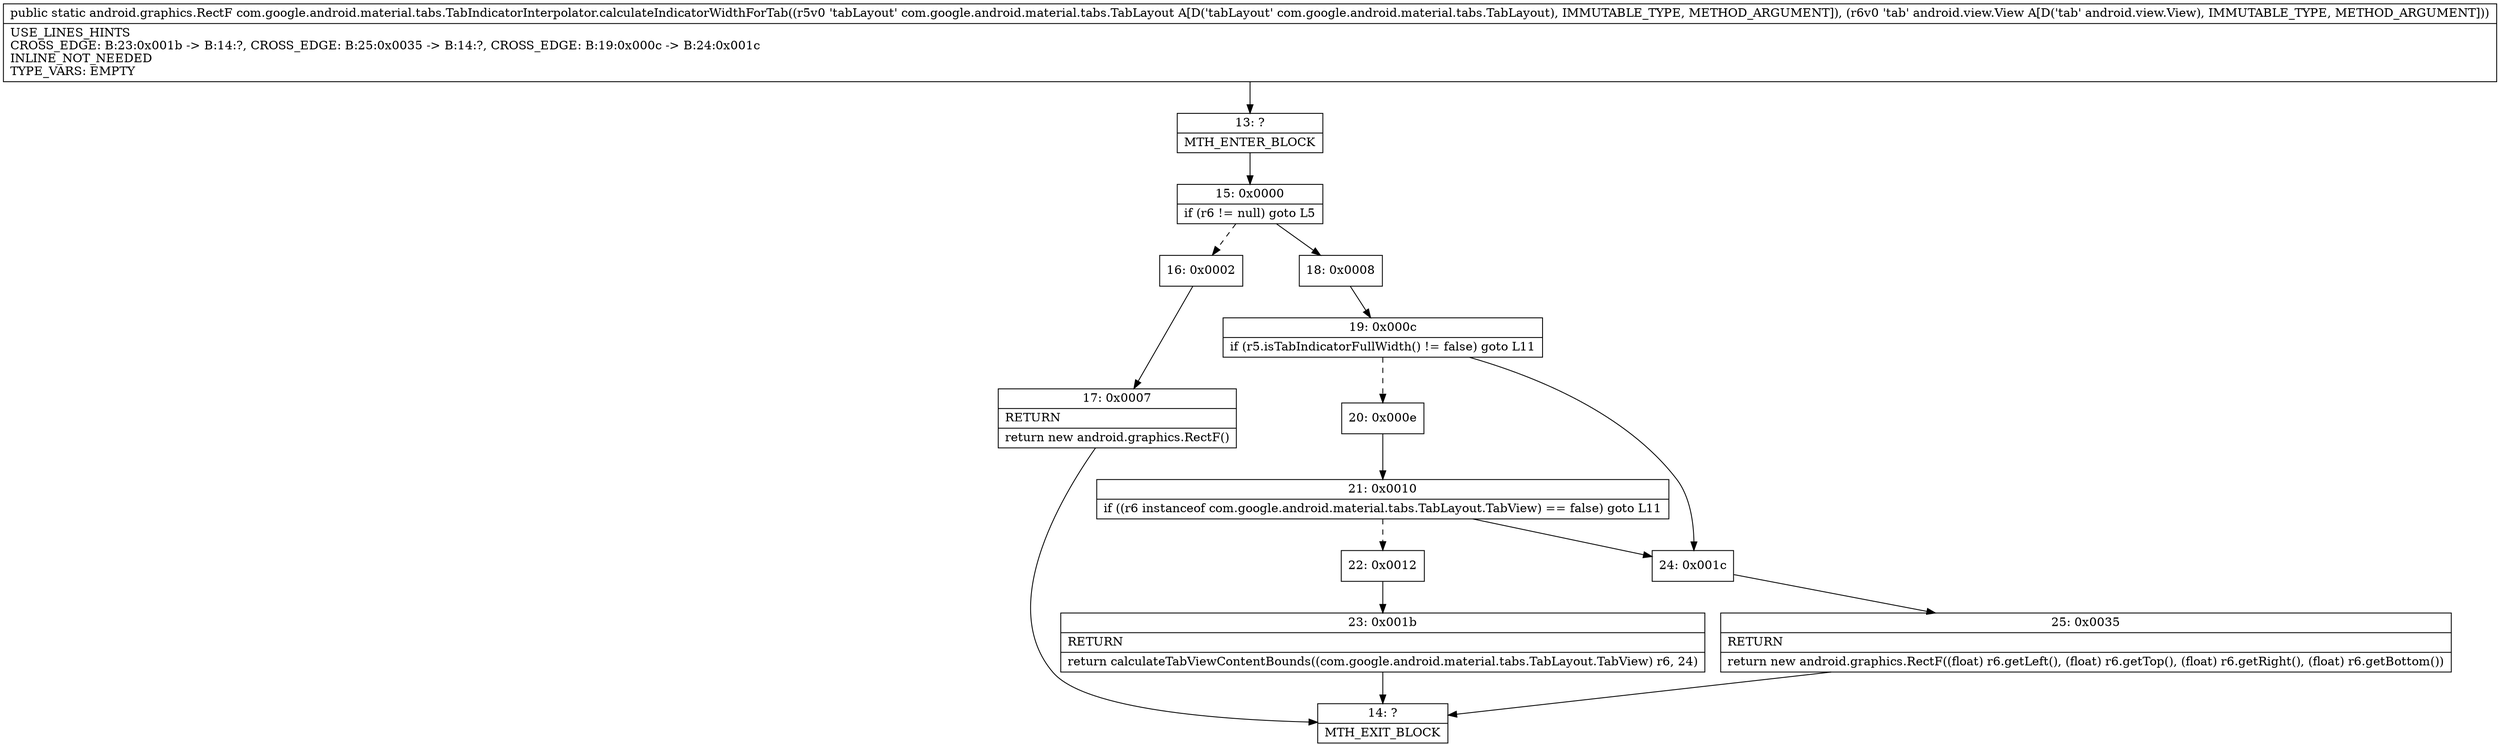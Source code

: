 digraph "CFG forcom.google.android.material.tabs.TabIndicatorInterpolator.calculateIndicatorWidthForTab(Lcom\/google\/android\/material\/tabs\/TabLayout;Landroid\/view\/View;)Landroid\/graphics\/RectF;" {
Node_13 [shape=record,label="{13\:\ ?|MTH_ENTER_BLOCK\l}"];
Node_15 [shape=record,label="{15\:\ 0x0000|if (r6 != null) goto L5\l}"];
Node_16 [shape=record,label="{16\:\ 0x0002}"];
Node_17 [shape=record,label="{17\:\ 0x0007|RETURN\l|return new android.graphics.RectF()\l}"];
Node_14 [shape=record,label="{14\:\ ?|MTH_EXIT_BLOCK\l}"];
Node_18 [shape=record,label="{18\:\ 0x0008}"];
Node_19 [shape=record,label="{19\:\ 0x000c|if (r5.isTabIndicatorFullWidth() != false) goto L11\l}"];
Node_20 [shape=record,label="{20\:\ 0x000e}"];
Node_21 [shape=record,label="{21\:\ 0x0010|if ((r6 instanceof com.google.android.material.tabs.TabLayout.TabView) == false) goto L11\l}"];
Node_22 [shape=record,label="{22\:\ 0x0012}"];
Node_23 [shape=record,label="{23\:\ 0x001b|RETURN\l|return calculateTabViewContentBounds((com.google.android.material.tabs.TabLayout.TabView) r6, 24)\l}"];
Node_24 [shape=record,label="{24\:\ 0x001c}"];
Node_25 [shape=record,label="{25\:\ 0x0035|RETURN\l|return new android.graphics.RectF((float) r6.getLeft(), (float) r6.getTop(), (float) r6.getRight(), (float) r6.getBottom())\l}"];
MethodNode[shape=record,label="{public static android.graphics.RectF com.google.android.material.tabs.TabIndicatorInterpolator.calculateIndicatorWidthForTab((r5v0 'tabLayout' com.google.android.material.tabs.TabLayout A[D('tabLayout' com.google.android.material.tabs.TabLayout), IMMUTABLE_TYPE, METHOD_ARGUMENT]), (r6v0 'tab' android.view.View A[D('tab' android.view.View), IMMUTABLE_TYPE, METHOD_ARGUMENT]))  | USE_LINES_HINTS\lCROSS_EDGE: B:23:0x001b \-\> B:14:?, CROSS_EDGE: B:25:0x0035 \-\> B:14:?, CROSS_EDGE: B:19:0x000c \-\> B:24:0x001c\lINLINE_NOT_NEEDED\lTYPE_VARS: EMPTY\l}"];
MethodNode -> Node_13;Node_13 -> Node_15;
Node_15 -> Node_16[style=dashed];
Node_15 -> Node_18;
Node_16 -> Node_17;
Node_17 -> Node_14;
Node_18 -> Node_19;
Node_19 -> Node_20[style=dashed];
Node_19 -> Node_24;
Node_20 -> Node_21;
Node_21 -> Node_22[style=dashed];
Node_21 -> Node_24;
Node_22 -> Node_23;
Node_23 -> Node_14;
Node_24 -> Node_25;
Node_25 -> Node_14;
}

